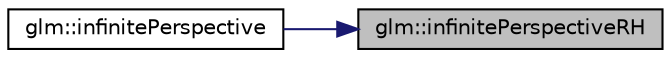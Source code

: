 digraph "glm::infinitePerspectiveRH"
{
 // LATEX_PDF_SIZE
  edge [fontname="Helvetica",fontsize="10",labelfontname="Helvetica",labelfontsize="10"];
  node [fontname="Helvetica",fontsize="10",shape=record];
  rankdir="RL";
  Node1 [label="glm::infinitePerspectiveRH",height=0.2,width=0.4,color="black", fillcolor="grey75", style="filled", fontcolor="black",tooltip=" "];
  Node1 -> Node2 [dir="back",color="midnightblue",fontsize="10",style="solid",fontname="Helvetica"];
  Node2 [label="glm::infinitePerspective",height=0.2,width=0.4,color="black", fillcolor="white", style="filled",URL="$group__gtc__matrix__transform.html#ga79f704ad91a5f0d68abd88c66c8186e5",tooltip=" "];
}
